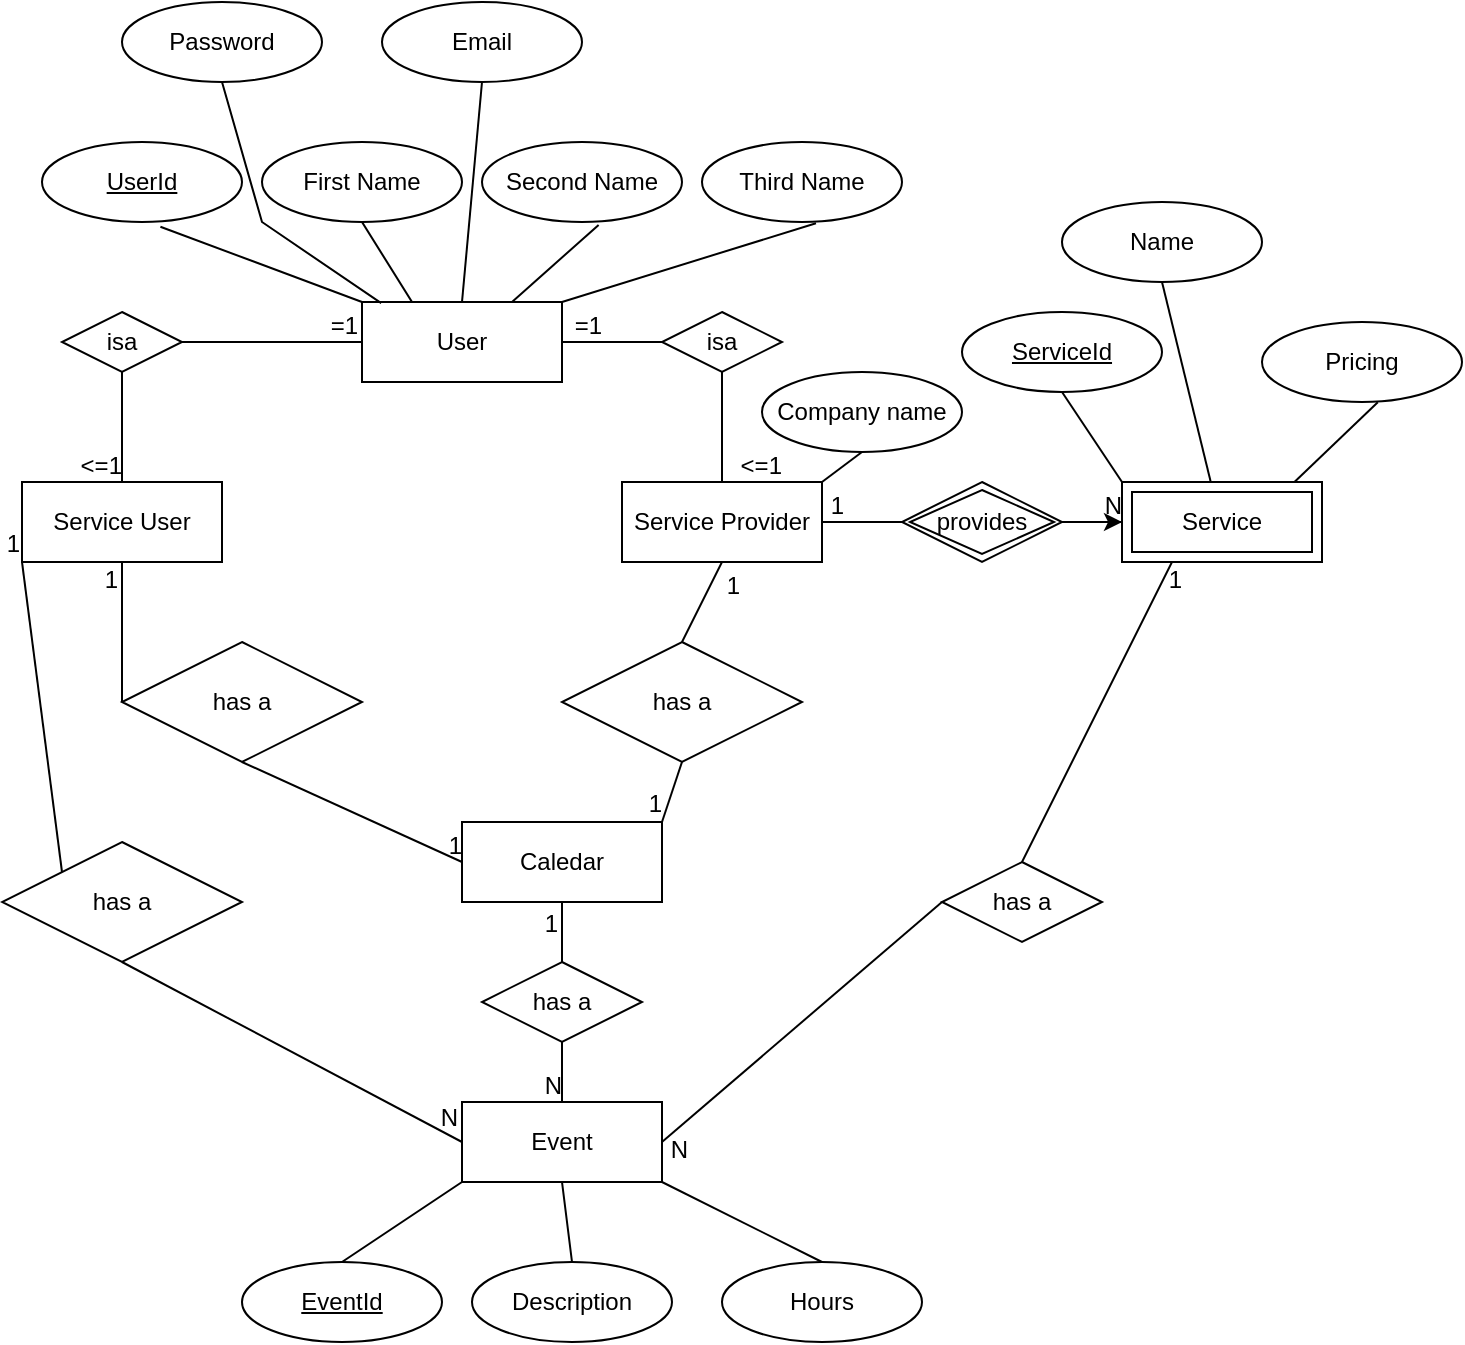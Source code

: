 <mxfile version="18.0.2" type="device"><diagram id="R2lEEEUBdFMjLlhIrx00" name="Page-1"><mxGraphModel dx="1093" dy="1696" grid="1" gridSize="10" guides="1" tooltips="1" connect="1" arrows="1" fold="1" page="1" pageScale="1" pageWidth="850" pageHeight="1100" math="0" shadow="0" extFonts="Permanent Marker^https://fonts.googleapis.com/css?family=Permanent+Marker"><root><mxCell id="0"/><mxCell id="1" parent="0"/><mxCell id="hatu83bdQacwBJr9cDgT-1" value="User" style="whiteSpace=wrap;html=1;align=center;" parent="1" vertex="1"><mxGeometry x="270" y="10" width="100" height="40" as="geometry"/></mxCell><mxCell id="hatu83bdQacwBJr9cDgT-5" value="isa" style="shape=rhombus;perimeter=rhombusPerimeter;whiteSpace=wrap;html=1;align=center;" parent="1" vertex="1"><mxGeometry x="120" y="15" width="60" height="30" as="geometry"/></mxCell><mxCell id="hatu83bdQacwBJr9cDgT-6" value="" style="endArrow=none;html=1;rounded=0;entryX=0;entryY=0.5;entryDx=0;entryDy=0;exitX=1;exitY=0.5;exitDx=0;exitDy=0;" parent="1" source="hatu83bdQacwBJr9cDgT-5" target="hatu83bdQacwBJr9cDgT-1" edge="1"><mxGeometry relative="1" as="geometry"><mxPoint x="180" y="30" as="sourcePoint"/><mxPoint x="340" y="30" as="targetPoint"/></mxGeometry></mxCell><mxCell id="hatu83bdQacwBJr9cDgT-7" value="=1" style="resizable=0;html=1;align=right;verticalAlign=bottom;" parent="hatu83bdQacwBJr9cDgT-6" connectable="0" vertex="1"><mxGeometry x="1" relative="1" as="geometry"><mxPoint x="-2" as="offset"/></mxGeometry></mxCell><mxCell id="hatu83bdQacwBJr9cDgT-8" value="Service User" style="whiteSpace=wrap;html=1;align=center;" parent="1" vertex="1"><mxGeometry x="100" y="100" width="100" height="40" as="geometry"/></mxCell><mxCell id="hatu83bdQacwBJr9cDgT-9" value="" style="endArrow=none;html=1;rounded=0;exitX=0.5;exitY=1;exitDx=0;exitDy=0;entryX=0.5;entryY=0;entryDx=0;entryDy=0;" parent="1" source="hatu83bdQacwBJr9cDgT-5" target="hatu83bdQacwBJr9cDgT-8" edge="1"><mxGeometry relative="1" as="geometry"><mxPoint x="150" y="45" as="sourcePoint"/><mxPoint x="150" y="100" as="targetPoint"/></mxGeometry></mxCell><mxCell id="hatu83bdQacwBJr9cDgT-10" value="&amp;lt;=1" style="resizable=0;html=1;align=right;verticalAlign=bottom;" parent="hatu83bdQacwBJr9cDgT-9" connectable="0" vertex="1"><mxGeometry x="1" relative="1" as="geometry"/></mxCell><mxCell id="hatu83bdQacwBJr9cDgT-18" value="isa" style="shape=rhombus;perimeter=rhombusPerimeter;whiteSpace=wrap;html=1;align=center;" parent="1" vertex="1"><mxGeometry x="420" y="15" width="60" height="30" as="geometry"/></mxCell><mxCell id="hatu83bdQacwBJr9cDgT-19" value="" style="endArrow=none;html=1;rounded=0;entryX=1;entryY=0.5;entryDx=0;entryDy=0;exitX=0;exitY=0.5;exitDx=0;exitDy=0;" parent="1" source="hatu83bdQacwBJr9cDgT-18" target="hatu83bdQacwBJr9cDgT-1" edge="1"><mxGeometry relative="1" as="geometry"><mxPoint x="420" y="30" as="sourcePoint"/><mxPoint x="570.0" y="30" as="targetPoint"/></mxGeometry></mxCell><mxCell id="hatu83bdQacwBJr9cDgT-20" value="=1" style="resizable=0;html=1;align=right;verticalAlign=bottom;" parent="hatu83bdQacwBJr9cDgT-19" connectable="0" vertex="1"><mxGeometry x="1" relative="1" as="geometry"><mxPoint x="20" as="offset"/></mxGeometry></mxCell><mxCell id="hatu83bdQacwBJr9cDgT-21" value="Service Provider" style="whiteSpace=wrap;html=1;align=center;" parent="1" vertex="1"><mxGeometry x="400" y="100" width="100" height="40" as="geometry"/></mxCell><mxCell id="hatu83bdQacwBJr9cDgT-22" value="" style="endArrow=none;html=1;rounded=0;exitX=0.5;exitY=1;exitDx=0;exitDy=0;entryX=0.5;entryY=0;entryDx=0;entryDy=0;" parent="1" source="hatu83bdQacwBJr9cDgT-18" target="hatu83bdQacwBJr9cDgT-21" edge="1"><mxGeometry relative="1" as="geometry"><mxPoint x="450" y="45" as="sourcePoint"/><mxPoint x="450.0" y="100" as="targetPoint"/></mxGeometry></mxCell><mxCell id="hatu83bdQacwBJr9cDgT-23" value="&amp;lt;=1" style="resizable=0;html=1;align=right;verticalAlign=bottom;" parent="hatu83bdQacwBJr9cDgT-22" connectable="0" vertex="1"><mxGeometry x="1" relative="1" as="geometry"><mxPoint x="30" as="offset"/></mxGeometry></mxCell><mxCell id="hatu83bdQacwBJr9cDgT-24" value="UserId" style="ellipse;whiteSpace=wrap;html=1;align=center;fontStyle=4;" parent="1" vertex="1"><mxGeometry x="110" y="-70" width="100" height="40" as="geometry"/></mxCell><mxCell id="hatu83bdQacwBJr9cDgT-25" value="First Name" style="ellipse;whiteSpace=wrap;html=1;align=center;" parent="1" vertex="1"><mxGeometry x="220" y="-70" width="100" height="40" as="geometry"/></mxCell><mxCell id="hatu83bdQacwBJr9cDgT-26" value="Second Name" style="ellipse;whiteSpace=wrap;html=1;align=center;" parent="1" vertex="1"><mxGeometry x="330" y="-70" width="100" height="40" as="geometry"/></mxCell><mxCell id="hatu83bdQacwBJr9cDgT-27" value="Third Name" style="ellipse;whiteSpace=wrap;html=1;align=center;" parent="1" vertex="1"><mxGeometry x="440" y="-70" width="100" height="40" as="geometry"/></mxCell><mxCell id="hatu83bdQacwBJr9cDgT-28" value="Password" style="ellipse;whiteSpace=wrap;html=1;align=center;" parent="1" vertex="1"><mxGeometry x="150" y="-140" width="100" height="40" as="geometry"/></mxCell><mxCell id="hatu83bdQacwBJr9cDgT-29" value="Email" style="ellipse;whiteSpace=wrap;html=1;align=center;" parent="1" vertex="1"><mxGeometry x="280" y="-140" width="100" height="40" as="geometry"/></mxCell><mxCell id="hatu83bdQacwBJr9cDgT-32" value="" style="endArrow=none;html=1;rounded=0;entryX=0;entryY=0;entryDx=0;entryDy=0;exitX=0.592;exitY=1.059;exitDx=0;exitDy=0;exitPerimeter=0;" parent="1" source="hatu83bdQacwBJr9cDgT-24" target="hatu83bdQacwBJr9cDgT-1" edge="1"><mxGeometry relative="1" as="geometry"><mxPoint x="160" y="-30" as="sourcePoint"/><mxPoint x="320" y="-30" as="targetPoint"/></mxGeometry></mxCell><mxCell id="hatu83bdQacwBJr9cDgT-34" value="" style="endArrow=none;html=1;rounded=0;entryX=0.096;entryY=0.015;entryDx=0;entryDy=0;entryPerimeter=0;exitX=0.5;exitY=1;exitDx=0;exitDy=0;" parent="1" source="hatu83bdQacwBJr9cDgT-28" target="hatu83bdQacwBJr9cDgT-1" edge="1"><mxGeometry relative="1" as="geometry"><mxPoint x="200" y="-100" as="sourcePoint"/><mxPoint x="360" y="-100" as="targetPoint"/><Array as="points"><mxPoint x="220" y="-30"/></Array></mxGeometry></mxCell><mxCell id="hatu83bdQacwBJr9cDgT-35" value="" style="endArrow=none;html=1;rounded=0;entryX=0.25;entryY=0;entryDx=0;entryDy=0;exitX=0.5;exitY=1;exitDx=0;exitDy=0;" parent="1" source="hatu83bdQacwBJr9cDgT-25" target="hatu83bdQacwBJr9cDgT-1" edge="1"><mxGeometry relative="1" as="geometry"><mxPoint x="270" y="-30" as="sourcePoint"/><mxPoint x="430" y="-30" as="targetPoint"/></mxGeometry></mxCell><mxCell id="hatu83bdQacwBJr9cDgT-36" value="" style="endArrow=none;html=1;rounded=0;entryX=0.5;entryY=0;entryDx=0;entryDy=0;exitX=0.5;exitY=1;exitDx=0;exitDy=0;" parent="1" source="hatu83bdQacwBJr9cDgT-29" target="hatu83bdQacwBJr9cDgT-1" edge="1"><mxGeometry relative="1" as="geometry"><mxPoint x="330" y="-100" as="sourcePoint"/><mxPoint x="490" y="-100" as="targetPoint"/></mxGeometry></mxCell><mxCell id="hatu83bdQacwBJr9cDgT-37" value="" style="endArrow=none;html=1;rounded=0;entryX=0.75;entryY=0;entryDx=0;entryDy=0;exitX=0.583;exitY=1.037;exitDx=0;exitDy=0;exitPerimeter=0;" parent="1" source="hatu83bdQacwBJr9cDgT-26" target="hatu83bdQacwBJr9cDgT-1" edge="1"><mxGeometry relative="1" as="geometry"><mxPoint x="380" y="-30" as="sourcePoint"/><mxPoint x="540" y="-30" as="targetPoint"/></mxGeometry></mxCell><mxCell id="hatu83bdQacwBJr9cDgT-38" value="" style="endArrow=none;html=1;rounded=0;entryX=1;entryY=0;entryDx=0;entryDy=0;exitX=0.57;exitY=1.015;exitDx=0;exitDy=0;exitPerimeter=0;" parent="1" source="hatu83bdQacwBJr9cDgT-27" target="hatu83bdQacwBJr9cDgT-1" edge="1"><mxGeometry relative="1" as="geometry"><mxPoint x="490" y="-30" as="sourcePoint"/><mxPoint x="650" y="-30" as="targetPoint"/></mxGeometry></mxCell><mxCell id="hatu83bdQacwBJr9cDgT-41" value="Service" style="shape=ext;margin=3;double=1;whiteSpace=wrap;html=1;align=center;" parent="1" vertex="1"><mxGeometry x="650" y="100" width="100" height="40" as="geometry"/></mxCell><mxCell id="hatu83bdQacwBJr9cDgT-56" value="" style="edgeStyle=orthogonalEdgeStyle;rounded=0;orthogonalLoop=1;jettySize=auto;html=1;" parent="1" source="hatu83bdQacwBJr9cDgT-42" target="hatu83bdQacwBJr9cDgT-41" edge="1"><mxGeometry relative="1" as="geometry"/></mxCell><mxCell id="hatu83bdQacwBJr9cDgT-42" value="provides" style="shape=rhombus;double=1;perimeter=rhombusPerimeter;whiteSpace=wrap;html=1;align=center;" parent="1" vertex="1"><mxGeometry x="540" y="100" width="80" height="40" as="geometry"/></mxCell><mxCell id="hatu83bdQacwBJr9cDgT-43" value="" style="endArrow=none;html=1;rounded=0;exitX=0;exitY=0.5;exitDx=0;exitDy=0;entryX=1;entryY=0.5;entryDx=0;entryDy=0;" parent="1" source="hatu83bdQacwBJr9cDgT-42" target="hatu83bdQacwBJr9cDgT-21" edge="1"><mxGeometry relative="1" as="geometry"><mxPoint x="540" y="120" as="sourcePoint"/><mxPoint x="500" y="120" as="targetPoint"/></mxGeometry></mxCell><mxCell id="hatu83bdQacwBJr9cDgT-44" value="1" style="resizable=0;html=1;align=right;verticalAlign=bottom;" parent="hatu83bdQacwBJr9cDgT-43" connectable="0" vertex="1"><mxGeometry x="1" relative="1" as="geometry"><mxPoint x="11" as="offset"/></mxGeometry></mxCell><mxCell id="hatu83bdQacwBJr9cDgT-45" value="" style="endArrow=none;html=1;rounded=0;entryX=0;entryY=0.5;entryDx=0;entryDy=0;exitX=1;exitY=0.5;exitDx=0;exitDy=0;" parent="1" source="hatu83bdQacwBJr9cDgT-42" target="hatu83bdQacwBJr9cDgT-41" edge="1"><mxGeometry relative="1" as="geometry"><mxPoint x="620" y="120" as="sourcePoint"/><mxPoint x="780" y="120" as="targetPoint"/></mxGeometry></mxCell><mxCell id="hatu83bdQacwBJr9cDgT-46" value="N" style="resizable=0;html=1;align=right;verticalAlign=bottom;" parent="hatu83bdQacwBJr9cDgT-45" connectable="0" vertex="1"><mxGeometry x="1" relative="1" as="geometry"/></mxCell><mxCell id="hatu83bdQacwBJr9cDgT-47" value="ServiceId" style="ellipse;whiteSpace=wrap;html=1;align=center;fontStyle=4;" parent="1" vertex="1"><mxGeometry x="570" y="15" width="100" height="40" as="geometry"/></mxCell><mxCell id="hatu83bdQacwBJr9cDgT-48" value="" style="endArrow=none;html=1;rounded=0;entryX=0;entryY=0;entryDx=0;entryDy=0;exitX=0.5;exitY=1;exitDx=0;exitDy=0;" parent="1" source="hatu83bdQacwBJr9cDgT-47" target="hatu83bdQacwBJr9cDgT-41" edge="1"><mxGeometry relative="1" as="geometry"><mxPoint x="680" y="50" as="sourcePoint"/><mxPoint x="840" y="50" as="targetPoint"/></mxGeometry></mxCell><mxCell id="hatu83bdQacwBJr9cDgT-49" value="Name" style="ellipse;whiteSpace=wrap;html=1;align=center;" parent="1" vertex="1"><mxGeometry x="620" y="-40" width="100" height="40" as="geometry"/></mxCell><mxCell id="hatu83bdQacwBJr9cDgT-50" value="Pricing" style="ellipse;whiteSpace=wrap;html=1;align=center;" parent="1" vertex="1"><mxGeometry x="720" y="20" width="100" height="40" as="geometry"/></mxCell><mxCell id="hatu83bdQacwBJr9cDgT-51" value="" style="endArrow=none;html=1;rounded=0;entryX=0.444;entryY=0.004;entryDx=0;entryDy=0;entryPerimeter=0;exitX=0.5;exitY=1;exitDx=0;exitDy=0;" parent="1" source="hatu83bdQacwBJr9cDgT-49" target="hatu83bdQacwBJr9cDgT-41" edge="1"><mxGeometry relative="1" as="geometry"><mxPoint x="670" as="sourcePoint"/><mxPoint x="830" as="targetPoint"/></mxGeometry></mxCell><mxCell id="hatu83bdQacwBJr9cDgT-52" value="" style="endArrow=none;html=1;rounded=0;exitX=0.579;exitY=1.004;exitDx=0;exitDy=0;exitPerimeter=0;entryX=0.861;entryY=0.004;entryDx=0;entryDy=0;entryPerimeter=0;" parent="1" source="hatu83bdQacwBJr9cDgT-50" target="hatu83bdQacwBJr9cDgT-41" edge="1"><mxGeometry relative="1" as="geometry"><mxPoint x="770" y="60" as="sourcePoint"/><mxPoint x="930" y="60" as="targetPoint"/></mxGeometry></mxCell><mxCell id="hatu83bdQacwBJr9cDgT-53" value="Company name" style="ellipse;whiteSpace=wrap;html=1;align=center;" parent="1" vertex="1"><mxGeometry x="470" y="45" width="100" height="40" as="geometry"/></mxCell><mxCell id="hatu83bdQacwBJr9cDgT-54" value="" style="endArrow=none;html=1;rounded=0;exitX=0.5;exitY=1;exitDx=0;exitDy=0;entryX=1;entryY=0;entryDx=0;entryDy=0;" parent="1" source="hatu83bdQacwBJr9cDgT-53" target="hatu83bdQacwBJr9cDgT-21" edge="1"><mxGeometry relative="1" as="geometry"><mxPoint x="520" y="90" as="sourcePoint"/><mxPoint x="680" y="80" as="targetPoint"/></mxGeometry></mxCell><mxCell id="hatu83bdQacwBJr9cDgT-57" value="Caledar" style="whiteSpace=wrap;html=1;align=center;" parent="1" vertex="1"><mxGeometry x="320" y="270" width="100" height="40" as="geometry"/></mxCell><mxCell id="hatu83bdQacwBJr9cDgT-61" value="" style="endArrow=none;html=1;rounded=0;entryX=0.5;entryY=1;entryDx=0;entryDy=0;exitX=0.5;exitY=0;exitDx=0;exitDy=0;" parent="1" source="wGHasJVngPT2cVUVXmP2-3" target="hatu83bdQacwBJr9cDgT-57" edge="1"><mxGeometry relative="1" as="geometry"><mxPoint x="370" y="340.0" as="sourcePoint"/><mxPoint x="480" y="300" as="targetPoint"/></mxGeometry></mxCell><mxCell id="hatu83bdQacwBJr9cDgT-62" value="1" style="resizable=0;html=1;align=right;verticalAlign=bottom;" parent="hatu83bdQacwBJr9cDgT-61" connectable="0" vertex="1"><mxGeometry x="1" relative="1" as="geometry"><mxPoint x="-2" y="19" as="offset"/></mxGeometry></mxCell><mxCell id="hatu83bdQacwBJr9cDgT-64" value="" style="endArrow=none;html=1;rounded=0;exitX=0.5;exitY=1;exitDx=0;exitDy=0;entryX=0.5;entryY=0;entryDx=0;entryDy=0;" parent="1" source="wGHasJVngPT2cVUVXmP2-3" target="wGHasJVngPT2cVUVXmP2-1" edge="1"><mxGeometry relative="1" as="geometry"><mxPoint x="370" y="380.0" as="sourcePoint"/><mxPoint x="370" y="410" as="targetPoint"/></mxGeometry></mxCell><mxCell id="hatu83bdQacwBJr9cDgT-65" value="N" style="resizable=0;html=1;align=right;verticalAlign=bottom;" parent="hatu83bdQacwBJr9cDgT-64" connectable="0" vertex="1"><mxGeometry x="1" relative="1" as="geometry"/></mxCell><mxCell id="hatu83bdQacwBJr9cDgT-67" value="EventId" style="ellipse;whiteSpace=wrap;html=1;align=center;fontStyle=4;" parent="1" vertex="1"><mxGeometry x="210" y="490" width="100" height="40" as="geometry"/></mxCell><mxCell id="hatu83bdQacwBJr9cDgT-69" value="Description" style="ellipse;whiteSpace=wrap;html=1;align=center;" parent="1" vertex="1"><mxGeometry x="325" y="490" width="100" height="40" as="geometry"/></mxCell><mxCell id="hatu83bdQacwBJr9cDgT-70" value="Hours" style="ellipse;whiteSpace=wrap;html=1;align=center;" parent="1" vertex="1"><mxGeometry x="450" y="490" width="100" height="40" as="geometry"/></mxCell><mxCell id="hatu83bdQacwBJr9cDgT-71" value="" style="endArrow=none;html=1;rounded=0;exitX=0.5;exitY=0;exitDx=0;exitDy=0;entryX=0;entryY=1;entryDx=0;entryDy=0;" parent="1" source="hatu83bdQacwBJr9cDgT-67" target="wGHasJVngPT2cVUVXmP2-1" edge="1"><mxGeometry relative="1" as="geometry"><mxPoint x="240" y="470" as="sourcePoint"/><mxPoint x="320" y="450" as="targetPoint"/></mxGeometry></mxCell><mxCell id="hatu83bdQacwBJr9cDgT-72" value="" style="endArrow=none;html=1;rounded=0;exitX=0.5;exitY=0;exitDx=0;exitDy=0;entryX=0.5;entryY=1;entryDx=0;entryDy=0;" parent="1" source="hatu83bdQacwBJr9cDgT-69" target="wGHasJVngPT2cVUVXmP2-1" edge="1"><mxGeometry relative="1" as="geometry"><mxPoint x="320" y="380" as="sourcePoint"/><mxPoint x="370" y="450" as="targetPoint"/></mxGeometry></mxCell><mxCell id="hatu83bdQacwBJr9cDgT-73" value="" style="endArrow=none;html=1;rounded=0;exitX=0.5;exitY=0;exitDx=0;exitDy=0;entryX=1;entryY=1;entryDx=0;entryDy=0;" parent="1" source="hatu83bdQacwBJr9cDgT-70" target="wGHasJVngPT2cVUVXmP2-1" edge="1"><mxGeometry relative="1" as="geometry"><mxPoint x="320" y="380" as="sourcePoint"/><mxPoint x="420" y="450" as="targetPoint"/></mxGeometry></mxCell><mxCell id="hatu83bdQacwBJr9cDgT-74" value="has a" style="shape=rhombus;perimeter=rhombusPerimeter;whiteSpace=wrap;html=1;align=center;" parent="1" vertex="1"><mxGeometry x="150" y="180" width="120" height="60" as="geometry"/></mxCell><mxCell id="hatu83bdQacwBJr9cDgT-75" value="" style="endArrow=none;html=1;rounded=0;entryX=0.5;entryY=1;entryDx=0;entryDy=0;exitX=0;exitY=0.5;exitDx=0;exitDy=0;" parent="1" source="hatu83bdQacwBJr9cDgT-74" target="hatu83bdQacwBJr9cDgT-8" edge="1"><mxGeometry relative="1" as="geometry"><mxPoint x="320" y="310" as="sourcePoint"/><mxPoint x="480" y="310" as="targetPoint"/></mxGeometry></mxCell><mxCell id="hatu83bdQacwBJr9cDgT-76" value="1" style="resizable=0;html=1;align=right;verticalAlign=bottom;" parent="hatu83bdQacwBJr9cDgT-75" connectable="0" vertex="1"><mxGeometry x="1" relative="1" as="geometry"><mxPoint x="-2" y="17" as="offset"/></mxGeometry></mxCell><mxCell id="hatu83bdQacwBJr9cDgT-77" value="" style="endArrow=none;html=1;rounded=0;exitX=0.5;exitY=1;exitDx=0;exitDy=0;entryX=0;entryY=0.5;entryDx=0;entryDy=0;" parent="1" source="hatu83bdQacwBJr9cDgT-74" target="hatu83bdQacwBJr9cDgT-57" edge="1"><mxGeometry relative="1" as="geometry"><mxPoint x="320" y="310" as="sourcePoint"/><mxPoint x="480" y="310" as="targetPoint"/></mxGeometry></mxCell><mxCell id="hatu83bdQacwBJr9cDgT-78" value="1" style="resizable=0;html=1;align=right;verticalAlign=bottom;" parent="hatu83bdQacwBJr9cDgT-77" connectable="0" vertex="1"><mxGeometry x="1" relative="1" as="geometry"/></mxCell><mxCell id="hatu83bdQacwBJr9cDgT-79" value="has a" style="shape=rhombus;perimeter=rhombusPerimeter;whiteSpace=wrap;html=1;align=center;" parent="1" vertex="1"><mxGeometry x="370" y="180" width="120" height="60" as="geometry"/></mxCell><mxCell id="hatu83bdQacwBJr9cDgT-80" value="" style="endArrow=none;html=1;rounded=0;entryX=0.5;entryY=1;entryDx=0;entryDy=0;exitX=0.5;exitY=0;exitDx=0;exitDy=0;" parent="1" source="hatu83bdQacwBJr9cDgT-79" target="hatu83bdQacwBJr9cDgT-21" edge="1"><mxGeometry relative="1" as="geometry"><mxPoint x="320" y="310" as="sourcePoint"/><mxPoint x="480" y="310" as="targetPoint"/></mxGeometry></mxCell><mxCell id="hatu83bdQacwBJr9cDgT-81" value="1" style="resizable=0;html=1;align=right;verticalAlign=bottom;" parent="hatu83bdQacwBJr9cDgT-80" connectable="0" vertex="1"><mxGeometry x="1" relative="1" as="geometry"><mxPoint x="10" y="20" as="offset"/></mxGeometry></mxCell><mxCell id="hatu83bdQacwBJr9cDgT-82" value="" style="endArrow=none;html=1;rounded=0;exitX=0.5;exitY=1;exitDx=0;exitDy=0;entryX=1;entryY=0;entryDx=0;entryDy=0;" parent="1" source="hatu83bdQacwBJr9cDgT-79" target="hatu83bdQacwBJr9cDgT-57" edge="1"><mxGeometry relative="1" as="geometry"><mxPoint x="320" y="310" as="sourcePoint"/><mxPoint x="480" y="310" as="targetPoint"/></mxGeometry></mxCell><mxCell id="hatu83bdQacwBJr9cDgT-83" value="1" style="resizable=0;html=1;align=right;verticalAlign=bottom;" parent="hatu83bdQacwBJr9cDgT-82" connectable="0" vertex="1"><mxGeometry x="1" relative="1" as="geometry"/></mxCell><mxCell id="hatu83bdQacwBJr9cDgT-84" value="has a" style="shape=rhombus;perimeter=rhombusPerimeter;whiteSpace=wrap;html=1;align=center;" parent="1" vertex="1"><mxGeometry x="560" y="290" width="80" height="40" as="geometry"/></mxCell><mxCell id="hatu83bdQacwBJr9cDgT-85" value="" style="endArrow=none;html=1;rounded=0;entryX=1;entryY=0.5;entryDx=0;entryDy=0;exitX=0;exitY=0.5;exitDx=0;exitDy=0;" parent="1" source="hatu83bdQacwBJr9cDgT-84" target="wGHasJVngPT2cVUVXmP2-1" edge="1"><mxGeometry relative="1" as="geometry"><mxPoint x="320" y="300" as="sourcePoint"/><mxPoint x="420" y="430" as="targetPoint"/></mxGeometry></mxCell><mxCell id="hatu83bdQacwBJr9cDgT-86" value="N" style="resizable=0;html=1;align=right;verticalAlign=bottom;" parent="hatu83bdQacwBJr9cDgT-85" connectable="0" vertex="1"><mxGeometry x="1" relative="1" as="geometry"><mxPoint x="14" y="12" as="offset"/></mxGeometry></mxCell><mxCell id="hatu83bdQacwBJr9cDgT-87" value="" style="endArrow=none;html=1;rounded=0;entryX=0.25;entryY=1;entryDx=0;entryDy=0;exitX=0.5;exitY=0;exitDx=0;exitDy=0;" parent="1" source="hatu83bdQacwBJr9cDgT-84" target="hatu83bdQacwBJr9cDgT-41" edge="1"><mxGeometry relative="1" as="geometry"><mxPoint x="320" y="300" as="sourcePoint"/><mxPoint x="480" y="300" as="targetPoint"/></mxGeometry></mxCell><mxCell id="hatu83bdQacwBJr9cDgT-88" value="1" style="resizable=0;html=1;align=right;verticalAlign=bottom;" parent="hatu83bdQacwBJr9cDgT-87" connectable="0" vertex="1"><mxGeometry x="1" relative="1" as="geometry"><mxPoint x="6" y="17" as="offset"/></mxGeometry></mxCell><mxCell id="hatu83bdQacwBJr9cDgT-89" value="has a" style="shape=rhombus;perimeter=rhombusPerimeter;whiteSpace=wrap;html=1;align=center;" parent="1" vertex="1"><mxGeometry x="90" y="280" width="120" height="60" as="geometry"/></mxCell><mxCell id="hatu83bdQacwBJr9cDgT-90" value="" style="endArrow=none;html=1;rounded=0;entryX=0;entryY=1;entryDx=0;entryDy=0;exitX=0;exitY=0;exitDx=0;exitDy=0;" parent="1" source="hatu83bdQacwBJr9cDgT-89" target="hatu83bdQacwBJr9cDgT-8" edge="1"><mxGeometry relative="1" as="geometry"><mxPoint x="320" y="300" as="sourcePoint"/><mxPoint x="480" y="300" as="targetPoint"/></mxGeometry></mxCell><mxCell id="hatu83bdQacwBJr9cDgT-91" value="1" style="resizable=0;html=1;align=right;verticalAlign=bottom;" parent="hatu83bdQacwBJr9cDgT-90" connectable="0" vertex="1"><mxGeometry x="1" relative="1" as="geometry"/></mxCell><mxCell id="hatu83bdQacwBJr9cDgT-92" value="" style="endArrow=none;html=1;rounded=0;exitX=0.5;exitY=1;exitDx=0;exitDy=0;entryX=0;entryY=0.5;entryDx=0;entryDy=0;" parent="1" source="hatu83bdQacwBJr9cDgT-89" target="wGHasJVngPT2cVUVXmP2-1" edge="1"><mxGeometry relative="1" as="geometry"><mxPoint x="320" y="300" as="sourcePoint"/><mxPoint x="320" y="430" as="targetPoint"/></mxGeometry></mxCell><mxCell id="hatu83bdQacwBJr9cDgT-93" value="N" style="resizable=0;html=1;align=right;verticalAlign=bottom;" parent="hatu83bdQacwBJr9cDgT-92" connectable="0" vertex="1"><mxGeometry x="1" relative="1" as="geometry"><mxPoint x="-2" y="-4" as="offset"/></mxGeometry></mxCell><mxCell id="wGHasJVngPT2cVUVXmP2-1" value="Event" style="whiteSpace=wrap;html=1;align=center;" vertex="1" parent="1"><mxGeometry x="320" y="410" width="100" height="40" as="geometry"/></mxCell><mxCell id="wGHasJVngPT2cVUVXmP2-3" value="has a" style="shape=rhombus;perimeter=rhombusPerimeter;whiteSpace=wrap;html=1;align=center;" vertex="1" parent="1"><mxGeometry x="330" y="340" width="80" height="40" as="geometry"/></mxCell></root></mxGraphModel></diagram></mxfile>